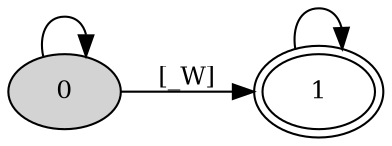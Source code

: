 digraph "SFA" {
rankdir=LR;

//Initial state
node [style = filled, shape = ellipse, peripheries = 1, fillcolor = "#d3d3d3ff", fontsize = 12]
0

//Final states
node [style = filled, shape = ellipse, peripheries = 2, fillcolor = white, fontsize = 12]
1

//Other states
node [style = filled, shape = ellipse, peripheries = 1, fillcolor = white, fontsize = 12]

//Transitions
0 -> 1 [label = "[_\W]", fontsize = 12 ];
0 -> 0 [label = "", fontsize = 12 ];
1 -> 1 [label = "", fontsize = 12 ];
}
